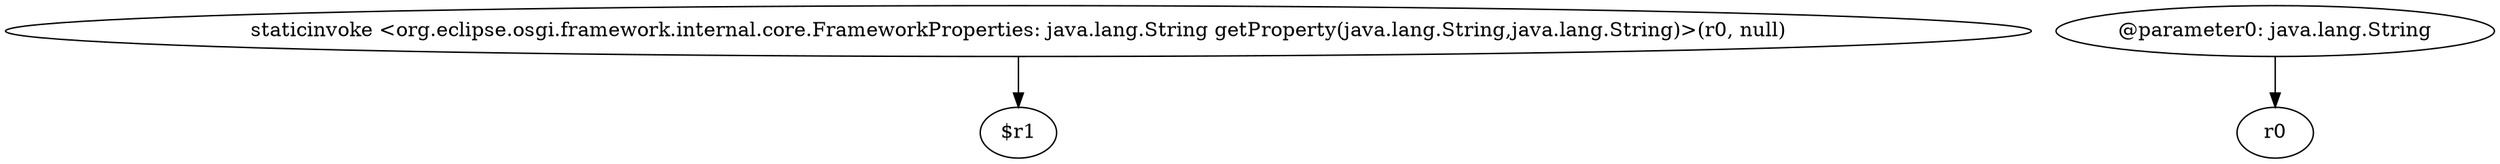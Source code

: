 digraph g {
0[label="staticinvoke <org.eclipse.osgi.framework.internal.core.FrameworkProperties: java.lang.String getProperty(java.lang.String,java.lang.String)>(r0, null)"]
1[label="$r1"]
0->1[label=""]
2[label="@parameter0: java.lang.String"]
3[label="r0"]
2->3[label=""]
}